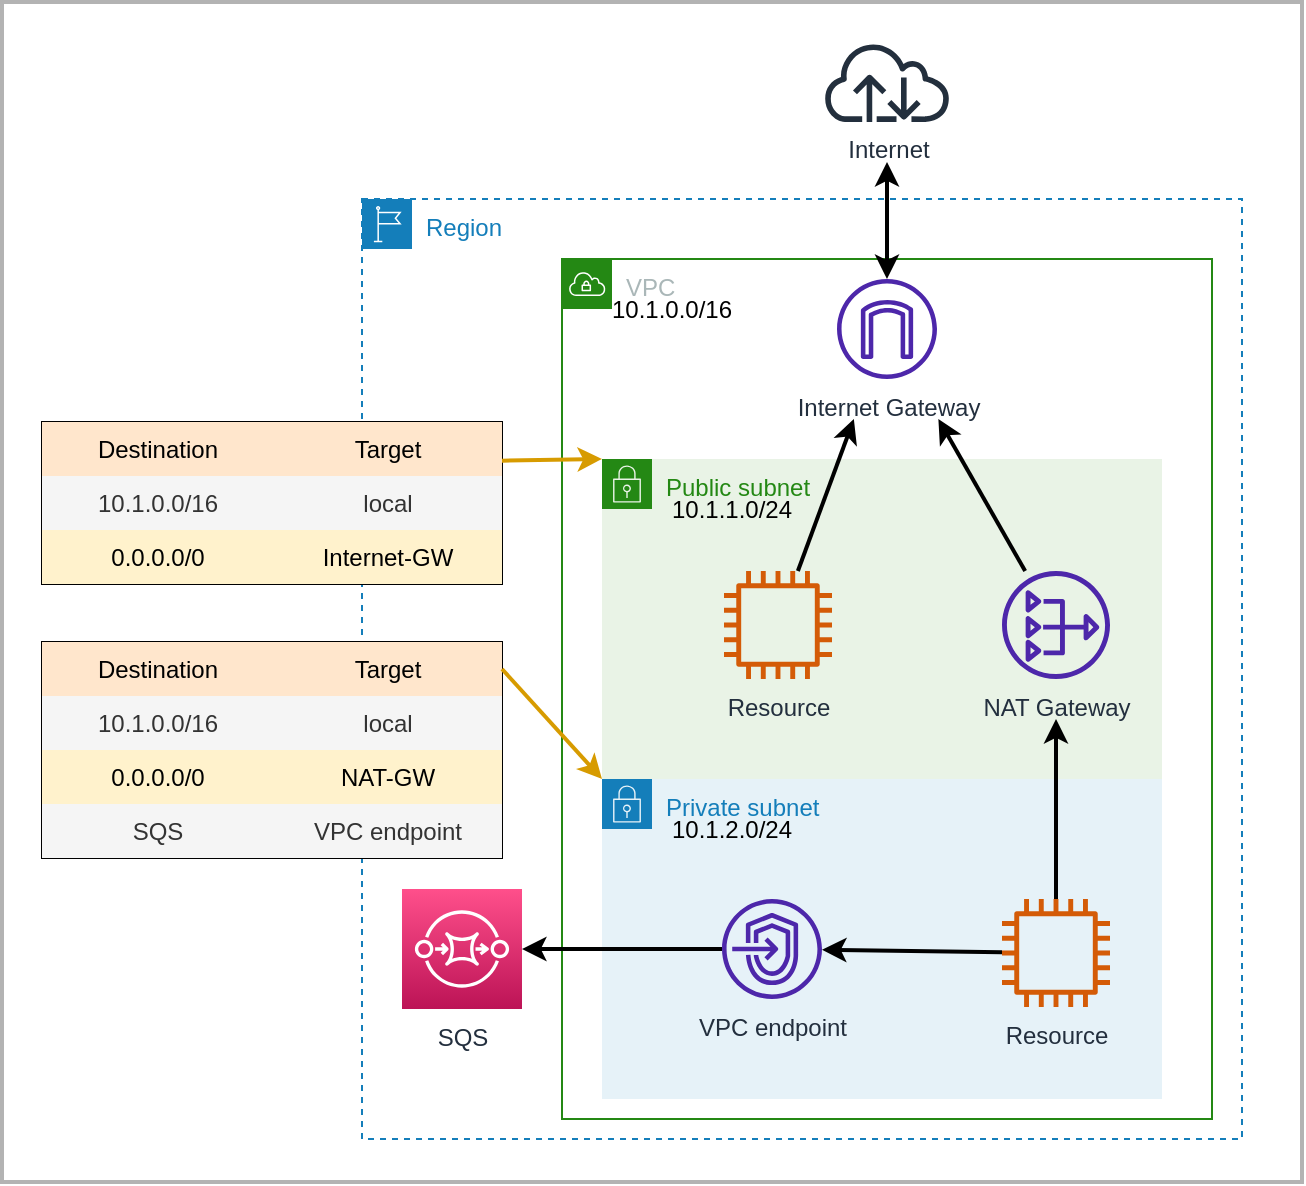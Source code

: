 <mxfile>
    <diagram id="gS1Se_fDTWNP0tyQSDBy" name="Page-1">
        <mxGraphModel dx="2888" dy="2055" grid="1" gridSize="10" guides="1" tooltips="1" connect="1" arrows="1" fold="1" page="1" pageScale="1" pageWidth="850" pageHeight="1100" background="#ffffff" math="0" shadow="0">
            <root>
                <mxCell id="0"/>
                <mxCell id="1" parent="0"/>
                <mxCell id="2" value="Region" style="points=[[0,0],[0.25,0],[0.5,0],[0.75,0],[1,0],[1,0.25],[1,0.5],[1,0.75],[1,1],[0.75,1],[0.5,1],[0.25,1],[0,1],[0,0.75],[0,0.5],[0,0.25]];outlineConnect=0;gradientColor=none;html=1;whiteSpace=wrap;fontSize=12;fontStyle=0;container=1;pointerEvents=0;collapsible=0;recursiveResize=0;shape=mxgraph.aws4.group;grIcon=mxgraph.aws4.group_region;strokeColor=#147EBA;fillColor=none;verticalAlign=top;align=left;spacingLeft=30;fontColor=#147EBA;dashed=1;" parent="1" vertex="1">
                    <mxGeometry x="70" y="68.5" width="440" height="470" as="geometry"/>
                </mxCell>
                <mxCell id="69" value="VPC" style="points=[[0,0],[0.25,0],[0.5,0],[0.75,0],[1,0],[1,0.25],[1,0.5],[1,0.75],[1,1],[0.75,1],[0.5,1],[0.25,1],[0,1],[0,0.75],[0,0.5],[0,0.25]];outlineConnect=0;gradientColor=none;html=1;whiteSpace=wrap;fontSize=12;fontStyle=0;container=1;pointerEvents=0;collapsible=0;recursiveResize=0;shape=mxgraph.aws4.group;grIcon=mxgraph.aws4.group_vpc;strokeColor=#248814;fillColor=none;verticalAlign=top;align=left;spacingLeft=30;fontColor=#AAB7B8;dashed=0;" parent="2" vertex="1">
                    <mxGeometry x="100" y="30" width="325" height="430" as="geometry"/>
                </mxCell>
                <mxCell id="26" value="10.1.0.0/16" style="text;html=1;strokeColor=none;fillColor=none;align=center;verticalAlign=middle;whiteSpace=wrap;rounded=0;" parent="69" vertex="1">
                    <mxGeometry x="20" y="10" width="70" height="30" as="geometry"/>
                </mxCell>
                <mxCell id="3" value="Private subnet" style="points=[[0,0],[0.25,0],[0.5,0],[0.75,0],[1,0],[1,0.25],[1,0.5],[1,0.75],[1,1],[0.75,1],[0.5,1],[0.25,1],[0,1],[0,0.75],[0,0.5],[0,0.25]];outlineConnect=0;gradientColor=none;html=1;whiteSpace=wrap;fontSize=12;fontStyle=0;container=1;pointerEvents=0;collapsible=0;recursiveResize=0;shape=mxgraph.aws4.group;grIcon=mxgraph.aws4.group_security_group;grStroke=0;strokeColor=#147EBA;fillColor=#E6F2F8;verticalAlign=top;align=left;spacingLeft=30;fontColor=#147EBA;dashed=0;" parent="69" vertex="1">
                    <mxGeometry x="20" y="260" width="280" height="160" as="geometry"/>
                </mxCell>
                <mxCell id="10" value="Resource" style="sketch=0;outlineConnect=0;fontColor=#232F3E;gradientColor=none;fillColor=#D45B07;strokeColor=none;dashed=0;verticalLabelPosition=bottom;verticalAlign=top;align=center;html=1;fontSize=12;fontStyle=0;aspect=fixed;pointerEvents=1;shape=mxgraph.aws4.instance2;" parent="3" vertex="1">
                    <mxGeometry x="200" y="60" width="54" height="54" as="geometry"/>
                </mxCell>
                <mxCell id="11" value="VPC endpoint" style="sketch=0;outlineConnect=0;fontColor=#232F3E;gradientColor=none;fillColor=#4D27AA;strokeColor=none;dashed=0;verticalLabelPosition=bottom;verticalAlign=top;align=center;html=1;fontSize=12;fontStyle=0;aspect=fixed;pointerEvents=1;shape=mxgraph.aws4.endpoints;" parent="3" vertex="1">
                    <mxGeometry x="60" y="60" width="50" height="50" as="geometry"/>
                </mxCell>
                <mxCell id="16" value="" style="endArrow=classic;html=1;strokeColor=#000000;strokeWidth=2;" parent="3" source="10" target="11" edge="1">
                    <mxGeometry width="50" height="50" relative="1" as="geometry">
                        <mxPoint x="260" y="40" as="sourcePoint"/>
                        <mxPoint x="310" y="-10" as="targetPoint"/>
                    </mxGeometry>
                </mxCell>
                <mxCell id="28" value="10.1.2.0/24" style="text;html=1;strokeColor=none;fillColor=none;align=center;verticalAlign=middle;whiteSpace=wrap;rounded=0;" parent="3" vertex="1">
                    <mxGeometry x="30" y="10" width="70" height="30" as="geometry"/>
                </mxCell>
                <mxCell id="4" value="Public subnet" style="points=[[0,0],[0.25,0],[0.5,0],[0.75,0],[1,0],[1,0.25],[1,0.5],[1,0.75],[1,1],[0.75,1],[0.5,1],[0.25,1],[0,1],[0,0.75],[0,0.5],[0,0.25]];outlineConnect=0;gradientColor=none;html=1;whiteSpace=wrap;fontSize=12;fontStyle=0;container=1;pointerEvents=0;collapsible=0;recursiveResize=0;shape=mxgraph.aws4.group;grIcon=mxgraph.aws4.group_security_group;grStroke=0;strokeColor=#248814;fillColor=#E9F3E6;verticalAlign=top;align=left;spacingLeft=30;fontColor=#248814;dashed=0;" parent="69" vertex="1">
                    <mxGeometry x="20" y="100" width="280" height="160" as="geometry"/>
                </mxCell>
                <mxCell id="8" value="NAT Gateway" style="sketch=0;outlineConnect=0;fontColor=#232F3E;gradientColor=none;fillColor=#4D27AA;strokeColor=none;dashed=0;verticalLabelPosition=bottom;verticalAlign=top;align=center;html=1;fontSize=12;fontStyle=0;aspect=fixed;pointerEvents=1;shape=mxgraph.aws4.nat_gateway;" parent="4" vertex="1">
                    <mxGeometry x="200" y="56" width="54" height="54" as="geometry"/>
                </mxCell>
                <mxCell id="13" value="Resource" style="sketch=0;outlineConnect=0;fontColor=#232F3E;gradientColor=none;fillColor=#D45B07;strokeColor=none;dashed=0;verticalLabelPosition=bottom;verticalAlign=top;align=center;html=1;fontSize=12;fontStyle=0;aspect=fixed;pointerEvents=1;shape=mxgraph.aws4.instance2;" parent="4" vertex="1">
                    <mxGeometry x="61" y="56" width="54" height="54" as="geometry"/>
                </mxCell>
                <mxCell id="27" value="10.1.1.0/24" style="text;html=1;strokeColor=none;fillColor=none;align=center;verticalAlign=middle;whiteSpace=wrap;rounded=0;" parent="4" vertex="1">
                    <mxGeometry x="30" y="10" width="70" height="30" as="geometry"/>
                </mxCell>
                <mxCell id="17" value="" style="endArrow=classic;html=1;strokeColor=#000000;strokeWidth=2;targetPerimeterSpacing=20;" parent="69" source="10" target="8" edge="1">
                    <mxGeometry width="50" height="50" relative="1" as="geometry">
                        <mxPoint x="10" y="280" as="sourcePoint"/>
                        <mxPoint x="-159" y="190" as="targetPoint"/>
                    </mxGeometry>
                </mxCell>
                <mxCell id="7" value="Internet Gateway" style="sketch=0;outlineConnect=0;fontColor=#232F3E;gradientColor=none;fillColor=#4D27AA;strokeColor=none;dashed=0;verticalLabelPosition=bottom;verticalAlign=top;align=center;html=1;fontSize=12;fontStyle=0;aspect=fixed;pointerEvents=1;shape=mxgraph.aws4.internet_gateway;" parent="69" vertex="1">
                    <mxGeometry x="137.5" y="10" width="50" height="50" as="geometry"/>
                </mxCell>
                <mxCell id="18" value="" style="endArrow=classic;html=1;strokeColor=#000000;strokeWidth=2;targetPerimeterSpacing=20;endSize=6;" parent="69" source="8" target="7" edge="1">
                    <mxGeometry width="50" height="50" relative="1" as="geometry">
                        <mxPoint x="-104.836" y="108" as="sourcePoint"/>
                        <mxPoint x="-133.25" y="29.999" as="targetPoint"/>
                    </mxGeometry>
                </mxCell>
                <mxCell id="19" value="" style="endArrow=classic;html=1;endSize=6;targetPerimeterSpacing=20;strokeColor=#000000;strokeWidth=2;startArrow=none;startFill=1;" parent="69" source="13" target="7" edge="1">
                    <mxGeometry width="50" height="50" relative="1" as="geometry">
                        <mxPoint x="-224.167" y="180" as="sourcePoint"/>
                        <mxPoint x="-175" y="-50" as="targetPoint"/>
                    </mxGeometry>
                </mxCell>
                <mxCell id="14" value="SQS" style="sketch=0;points=[[0,0,0],[0.25,0,0],[0.5,0,0],[0.75,0,0],[1,0,0],[0,1,0],[0.25,1,0],[0.5,1,0],[0.75,1,0],[1,1,0],[0,0.25,0],[0,0.5,0],[0,0.75,0],[1,0.25,0],[1,0.5,0],[1,0.75,0]];outlineConnect=0;fontColor=#232F3E;gradientColor=#FF4F8B;gradientDirection=north;fillColor=#BC1356;strokeColor=#ffffff;dashed=0;verticalLabelPosition=bottom;verticalAlign=top;align=center;html=1;fontSize=12;fontStyle=0;aspect=fixed;shape=mxgraph.aws4.resourceIcon;resIcon=mxgraph.aws4.sqs;" parent="2" vertex="1">
                    <mxGeometry x="20" y="345" width="60" height="60" as="geometry"/>
                </mxCell>
                <mxCell id="15" value="" style="endArrow=classic;html=1;strokeWidth=2;strokeColor=#000000;entryX=1;entryY=0.5;entryDx=0;entryDy=0;entryPerimeter=0;" parent="2" source="11" target="14" edge="1">
                    <mxGeometry width="50" height="50" relative="1" as="geometry">
                        <mxPoint x="20" y="411.5" as="sourcePoint"/>
                        <mxPoint x="380" y="261.5" as="targetPoint"/>
                    </mxGeometry>
                </mxCell>
                <mxCell id="31" value="" style="shape=table;html=1;whiteSpace=wrap;startSize=0;container=1;collapsible=0;childLayout=tableLayout;" parent="1" vertex="1">
                    <mxGeometry x="-90" y="180" width="230" height="81" as="geometry"/>
                </mxCell>
                <mxCell id="32" value="" style="shape=partialRectangle;html=1;whiteSpace=wrap;collapsible=0;dropTarget=0;pointerEvents=0;fillColor=none;top=0;left=0;bottom=0;right=0;points=[[0,0.5],[1,0.5]];portConstraint=eastwest;" parent="31" vertex="1">
                    <mxGeometry width="230" height="27" as="geometry"/>
                </mxCell>
                <mxCell id="33" value="Destination" style="shape=partialRectangle;html=1;whiteSpace=wrap;connectable=0;fillColor=#ffe6cc;top=0;left=0;bottom=0;right=0;overflow=hidden;pointerEvents=1;strokeColor=#d79b00;" parent="32" vertex="1">
                    <mxGeometry width="116" height="27" as="geometry">
                        <mxRectangle width="116" height="27" as="alternateBounds"/>
                    </mxGeometry>
                </mxCell>
                <mxCell id="34" value="Target" style="shape=partialRectangle;html=1;whiteSpace=wrap;connectable=0;fillColor=#ffe6cc;top=0;left=0;bottom=0;right=0;overflow=hidden;pointerEvents=1;strokeColor=#d79b00;" parent="32" vertex="1">
                    <mxGeometry x="116" width="114" height="27" as="geometry">
                        <mxRectangle width="114" height="27" as="alternateBounds"/>
                    </mxGeometry>
                </mxCell>
                <mxCell id="44" style="shape=partialRectangle;html=1;whiteSpace=wrap;collapsible=0;dropTarget=0;pointerEvents=0;fillColor=none;top=0;left=0;bottom=0;right=0;points=[[0,0.5],[1,0.5]];portConstraint=eastwest;" parent="31" vertex="1">
                    <mxGeometry y="27" width="230" height="27" as="geometry"/>
                </mxCell>
                <mxCell id="45" value="10.1.0.0/16" style="shape=partialRectangle;html=1;whiteSpace=wrap;connectable=0;fillColor=#f5f5f5;top=0;left=0;bottom=0;right=0;overflow=hidden;pointerEvents=1;strokeColor=#666666;fontColor=#333333;" parent="44" vertex="1">
                    <mxGeometry width="116" height="27" as="geometry">
                        <mxRectangle width="116" height="27" as="alternateBounds"/>
                    </mxGeometry>
                </mxCell>
                <mxCell id="46" value="local" style="shape=partialRectangle;html=1;whiteSpace=wrap;connectable=0;fillColor=#f5f5f5;top=0;left=0;bottom=0;right=0;overflow=hidden;pointerEvents=1;fontColor=#333333;strokeColor=#666666;" parent="44" vertex="1">
                    <mxGeometry x="116" width="114" height="27" as="geometry">
                        <mxRectangle width="114" height="27" as="alternateBounds"/>
                    </mxGeometry>
                </mxCell>
                <mxCell id="40" value="" style="shape=partialRectangle;html=1;whiteSpace=wrap;collapsible=0;dropTarget=0;pointerEvents=0;fillColor=none;top=0;left=0;bottom=0;right=0;points=[[0,0.5],[1,0.5]];portConstraint=eastwest;" parent="31" vertex="1">
                    <mxGeometry y="54" width="230" height="27" as="geometry"/>
                </mxCell>
                <mxCell id="41" value="0.0.0.0/0" style="shape=partialRectangle;html=1;whiteSpace=wrap;connectable=0;fillColor=#fff2cc;top=0;left=0;bottom=0;right=0;overflow=hidden;pointerEvents=1;strokeColor=#d6b656;" parent="40" vertex="1">
                    <mxGeometry width="116" height="27" as="geometry">
                        <mxRectangle width="116" height="27" as="alternateBounds"/>
                    </mxGeometry>
                </mxCell>
                <mxCell id="42" value="Internet-GW" style="shape=partialRectangle;html=1;whiteSpace=wrap;connectable=0;fillColor=#fff2cc;top=0;left=0;bottom=0;right=0;overflow=hidden;pointerEvents=1;strokeColor=#d6b656;" parent="40" vertex="1">
                    <mxGeometry x="116" width="114" height="27" as="geometry">
                        <mxRectangle width="114" height="27" as="alternateBounds"/>
                    </mxGeometry>
                </mxCell>
                <mxCell id="47" value="" style="shape=table;html=1;whiteSpace=wrap;startSize=0;container=1;collapsible=0;childLayout=tableLayout;" parent="1" vertex="1">
                    <mxGeometry x="-90" y="290" width="230" height="108" as="geometry"/>
                </mxCell>
                <mxCell id="48" value="" style="shape=partialRectangle;html=1;whiteSpace=wrap;collapsible=0;dropTarget=0;pointerEvents=0;fillColor=none;top=0;left=0;bottom=0;right=0;points=[[0,0.5],[1,0.5]];portConstraint=eastwest;" parent="47" vertex="1">
                    <mxGeometry width="230" height="27" as="geometry"/>
                </mxCell>
                <mxCell id="49" value="Destination" style="shape=partialRectangle;html=1;whiteSpace=wrap;connectable=0;fillColor=#ffe6cc;top=0;left=0;bottom=0;right=0;overflow=hidden;pointerEvents=1;strokeColor=#d79b00;" parent="48" vertex="1">
                    <mxGeometry width="116" height="27" as="geometry">
                        <mxRectangle width="116" height="27" as="alternateBounds"/>
                    </mxGeometry>
                </mxCell>
                <mxCell id="50" value="Target" style="shape=partialRectangle;html=1;whiteSpace=wrap;connectable=0;fillColor=#ffe6cc;top=0;left=0;bottom=0;right=0;overflow=hidden;pointerEvents=1;strokeColor=#d79b00;" parent="48" vertex="1">
                    <mxGeometry x="116" width="114" height="27" as="geometry">
                        <mxRectangle width="114" height="27" as="alternateBounds"/>
                    </mxGeometry>
                </mxCell>
                <mxCell id="51" style="shape=partialRectangle;html=1;whiteSpace=wrap;collapsible=0;dropTarget=0;pointerEvents=0;fillColor=none;top=0;left=0;bottom=0;right=0;points=[[0,0.5],[1,0.5]];portConstraint=eastwest;" parent="47" vertex="1">
                    <mxGeometry y="27" width="230" height="27" as="geometry"/>
                </mxCell>
                <mxCell id="52" value="10.1.0.0/16" style="shape=partialRectangle;html=1;whiteSpace=wrap;connectable=0;fillColor=#f5f5f5;top=0;left=0;bottom=0;right=0;overflow=hidden;pointerEvents=1;strokeColor=#666666;fontColor=#333333;" parent="51" vertex="1">
                    <mxGeometry width="116" height="27" as="geometry">
                        <mxRectangle width="116" height="27" as="alternateBounds"/>
                    </mxGeometry>
                </mxCell>
                <mxCell id="53" value="local" style="shape=partialRectangle;html=1;whiteSpace=wrap;connectable=0;fillColor=#f5f5f5;top=0;left=0;bottom=0;right=0;overflow=hidden;pointerEvents=1;fontColor=#333333;strokeColor=#666666;" parent="51" vertex="1">
                    <mxGeometry x="116" width="114" height="27" as="geometry">
                        <mxRectangle width="114" height="27" as="alternateBounds"/>
                    </mxGeometry>
                </mxCell>
                <mxCell id="54" value="" style="shape=partialRectangle;html=1;whiteSpace=wrap;collapsible=0;dropTarget=0;pointerEvents=0;fillColor=none;top=0;left=0;bottom=0;right=0;points=[[0,0.5],[1,0.5]];portConstraint=eastwest;" parent="47" vertex="1">
                    <mxGeometry y="54" width="230" height="27" as="geometry"/>
                </mxCell>
                <mxCell id="55" value="0.0.0.0/0" style="shape=partialRectangle;html=1;whiteSpace=wrap;connectable=0;fillColor=#fff2cc;top=0;left=0;bottom=0;right=0;overflow=hidden;pointerEvents=1;strokeColor=#d6b656;" parent="54" vertex="1">
                    <mxGeometry width="116" height="27" as="geometry">
                        <mxRectangle width="116" height="27" as="alternateBounds"/>
                    </mxGeometry>
                </mxCell>
                <mxCell id="56" value="NAT-GW" style="shape=partialRectangle;html=1;whiteSpace=wrap;connectable=0;fillColor=#fff2cc;top=0;left=0;bottom=0;right=0;overflow=hidden;pointerEvents=1;strokeColor=#d6b656;" parent="54" vertex="1">
                    <mxGeometry x="116" width="114" height="27" as="geometry">
                        <mxRectangle width="114" height="27" as="alternateBounds"/>
                    </mxGeometry>
                </mxCell>
                <mxCell id="57" style="shape=partialRectangle;html=1;whiteSpace=wrap;collapsible=0;dropTarget=0;pointerEvents=0;fillColor=none;top=0;left=0;bottom=0;right=0;points=[[0,0.5],[1,0.5]];portConstraint=eastwest;" parent="47" vertex="1">
                    <mxGeometry y="81" width="230" height="27" as="geometry"/>
                </mxCell>
                <mxCell id="58" value="SQS" style="shape=partialRectangle;html=1;whiteSpace=wrap;connectable=0;fillColor=#f5f5f5;top=0;left=0;bottom=0;right=0;overflow=hidden;pointerEvents=1;strokeColor=#666666;fontColor=#333333;" parent="57" vertex="1">
                    <mxGeometry width="116" height="27" as="geometry">
                        <mxRectangle width="116" height="27" as="alternateBounds"/>
                    </mxGeometry>
                </mxCell>
                <mxCell id="59" value="VPC endpoint" style="shape=partialRectangle;html=1;whiteSpace=wrap;connectable=0;fillColor=#f5f5f5;top=0;left=0;bottom=0;right=0;overflow=hidden;pointerEvents=1;strokeColor=#666666;fontColor=#333333;" parent="57" vertex="1">
                    <mxGeometry x="116" width="114" height="27" as="geometry">
                        <mxRectangle width="114" height="27" as="alternateBounds"/>
                    </mxGeometry>
                </mxCell>
                <mxCell id="67" value="" style="endArrow=classic;html=1;endSize=6;targetPerimeterSpacing=20;strokeColor=#d79b00;strokeWidth=2;exitX=1;exitY=0.716;exitDx=0;exitDy=0;exitPerimeter=0;entryX=0;entryY=0;entryDx=0;entryDy=0;fillColor=#ffe6cc;" parent="1" source="32" target="4" edge="1">
                    <mxGeometry width="50" height="50" relative="1" as="geometry">
                        <mxPoint x="170" y="330" as="sourcePoint"/>
                        <mxPoint x="220" y="280" as="targetPoint"/>
                    </mxGeometry>
                </mxCell>
                <mxCell id="68" value="" style="endArrow=classic;html=1;endSize=6;targetPerimeterSpacing=20;strokeColor=#d79b00;strokeWidth=2;exitX=1;exitY=0.5;exitDx=0;exitDy=0;entryX=0;entryY=0;entryDx=0;entryDy=0;fillColor=#ffe6cc;" parent="1" source="48" target="3" edge="1">
                    <mxGeometry width="50" height="50" relative="1" as="geometry">
                        <mxPoint x="170" y="330" as="sourcePoint"/>
                        <mxPoint x="220" y="280" as="targetPoint"/>
                    </mxGeometry>
                </mxCell>
                <mxCell id="71" value="Internet" style="sketch=0;outlineConnect=0;fontColor=#232F3E;gradientColor=none;fillColor=#232F3D;strokeColor=none;dashed=0;verticalLabelPosition=bottom;verticalAlign=top;align=center;html=1;fontSize=12;fontStyle=0;aspect=fixed;pointerEvents=1;shape=mxgraph.aws4.internet;" parent="1" vertex="1">
                    <mxGeometry x="300" y="-10" width="65" height="40" as="geometry"/>
                </mxCell>
                <mxCell id="72" value="" style="endArrow=classic;startArrow=classic;html=1;endSize=6;targetPerimeterSpacing=20;strokeColor=#000000;strokeWidth=2;" parent="1" source="7" target="71" edge="1">
                    <mxGeometry width="50" height="50" relative="1" as="geometry">
                        <mxPoint x="-70" y="150" as="sourcePoint"/>
                        <mxPoint x="-20" y="100" as="targetPoint"/>
                    </mxGeometry>
                </mxCell>
                <mxCell id="73" value="" style="rounded=0;whiteSpace=wrap;html=1;strokeColor=#B3B3B3;fillColor=none;strokeWidth=2;" vertex="1" parent="1">
                    <mxGeometry x="-110" y="-30" width="650" height="590" as="geometry"/>
                </mxCell>
            </root>
        </mxGraphModel>
    </diagram>
</mxfile>